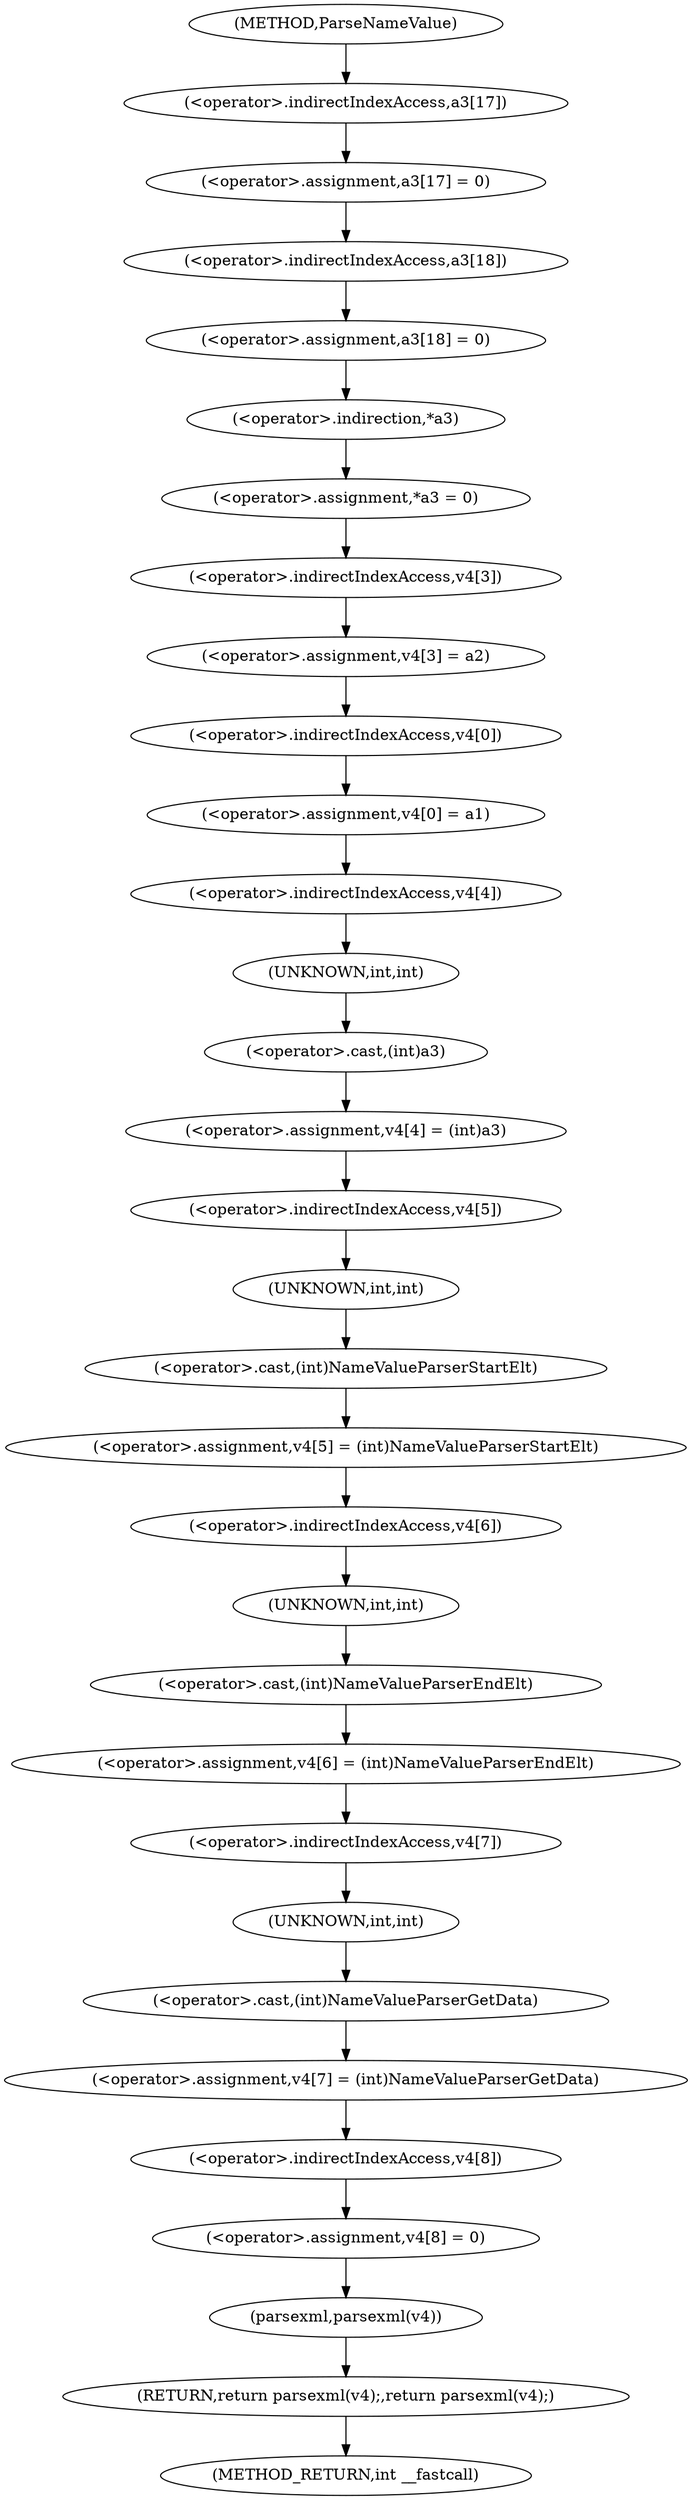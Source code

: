 digraph ParseNameValue {  
"1000108" [label = "(<operator>.assignment,a3[17] = 0)" ]
"1000109" [label = "(<operator>.indirectIndexAccess,a3[17])" ]
"1000113" [label = "(<operator>.assignment,a3[18] = 0)" ]
"1000114" [label = "(<operator>.indirectIndexAccess,a3[18])" ]
"1000118" [label = "(<operator>.assignment,*a3 = 0)" ]
"1000119" [label = "(<operator>.indirection,*a3)" ]
"1000122" [label = "(<operator>.assignment,v4[3] = a2)" ]
"1000123" [label = "(<operator>.indirectIndexAccess,v4[3])" ]
"1000127" [label = "(<operator>.assignment,v4[0] = a1)" ]
"1000128" [label = "(<operator>.indirectIndexAccess,v4[0])" ]
"1000132" [label = "(<operator>.assignment,v4[4] = (int)a3)" ]
"1000133" [label = "(<operator>.indirectIndexAccess,v4[4])" ]
"1000136" [label = "(<operator>.cast,(int)a3)" ]
"1000137" [label = "(UNKNOWN,int,int)" ]
"1000139" [label = "(<operator>.assignment,v4[5] = (int)NameValueParserStartElt)" ]
"1000140" [label = "(<operator>.indirectIndexAccess,v4[5])" ]
"1000143" [label = "(<operator>.cast,(int)NameValueParserStartElt)" ]
"1000144" [label = "(UNKNOWN,int,int)" ]
"1000146" [label = "(<operator>.assignment,v4[6] = (int)NameValueParserEndElt)" ]
"1000147" [label = "(<operator>.indirectIndexAccess,v4[6])" ]
"1000150" [label = "(<operator>.cast,(int)NameValueParserEndElt)" ]
"1000151" [label = "(UNKNOWN,int,int)" ]
"1000153" [label = "(<operator>.assignment,v4[7] = (int)NameValueParserGetData)" ]
"1000154" [label = "(<operator>.indirectIndexAccess,v4[7])" ]
"1000157" [label = "(<operator>.cast,(int)NameValueParserGetData)" ]
"1000158" [label = "(UNKNOWN,int,int)" ]
"1000160" [label = "(<operator>.assignment,v4[8] = 0)" ]
"1000161" [label = "(<operator>.indirectIndexAccess,v4[8])" ]
"1000165" [label = "(RETURN,return parsexml(v4);,return parsexml(v4);)" ]
"1000166" [label = "(parsexml,parsexml(v4))" ]
"1000102" [label = "(METHOD,ParseNameValue)" ]
"1000168" [label = "(METHOD_RETURN,int __fastcall)" ]
  "1000108" -> "1000114" 
  "1000109" -> "1000108" 
  "1000113" -> "1000119" 
  "1000114" -> "1000113" 
  "1000118" -> "1000123" 
  "1000119" -> "1000118" 
  "1000122" -> "1000128" 
  "1000123" -> "1000122" 
  "1000127" -> "1000133" 
  "1000128" -> "1000127" 
  "1000132" -> "1000140" 
  "1000133" -> "1000137" 
  "1000136" -> "1000132" 
  "1000137" -> "1000136" 
  "1000139" -> "1000147" 
  "1000140" -> "1000144" 
  "1000143" -> "1000139" 
  "1000144" -> "1000143" 
  "1000146" -> "1000154" 
  "1000147" -> "1000151" 
  "1000150" -> "1000146" 
  "1000151" -> "1000150" 
  "1000153" -> "1000161" 
  "1000154" -> "1000158" 
  "1000157" -> "1000153" 
  "1000158" -> "1000157" 
  "1000160" -> "1000166" 
  "1000161" -> "1000160" 
  "1000165" -> "1000168" 
  "1000166" -> "1000165" 
  "1000102" -> "1000109" 
}
